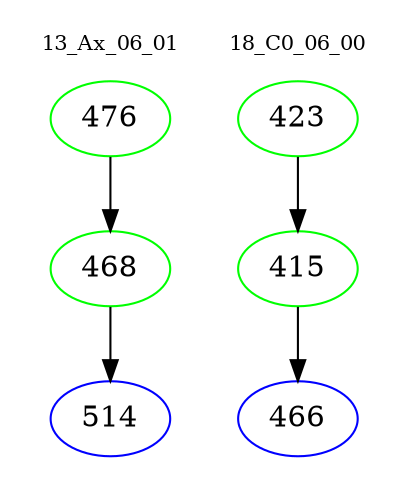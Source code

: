 digraph{
subgraph cluster_0 {
color = white
label = "13_Ax_06_01";
fontsize=10;
T0_476 [label="476", color="green"]
T0_476 -> T0_468 [color="black"]
T0_468 [label="468", color="green"]
T0_468 -> T0_514 [color="black"]
T0_514 [label="514", color="blue"]
}
subgraph cluster_1 {
color = white
label = "18_C0_06_00";
fontsize=10;
T1_423 [label="423", color="green"]
T1_423 -> T1_415 [color="black"]
T1_415 [label="415", color="green"]
T1_415 -> T1_466 [color="black"]
T1_466 [label="466", color="blue"]
}
}
